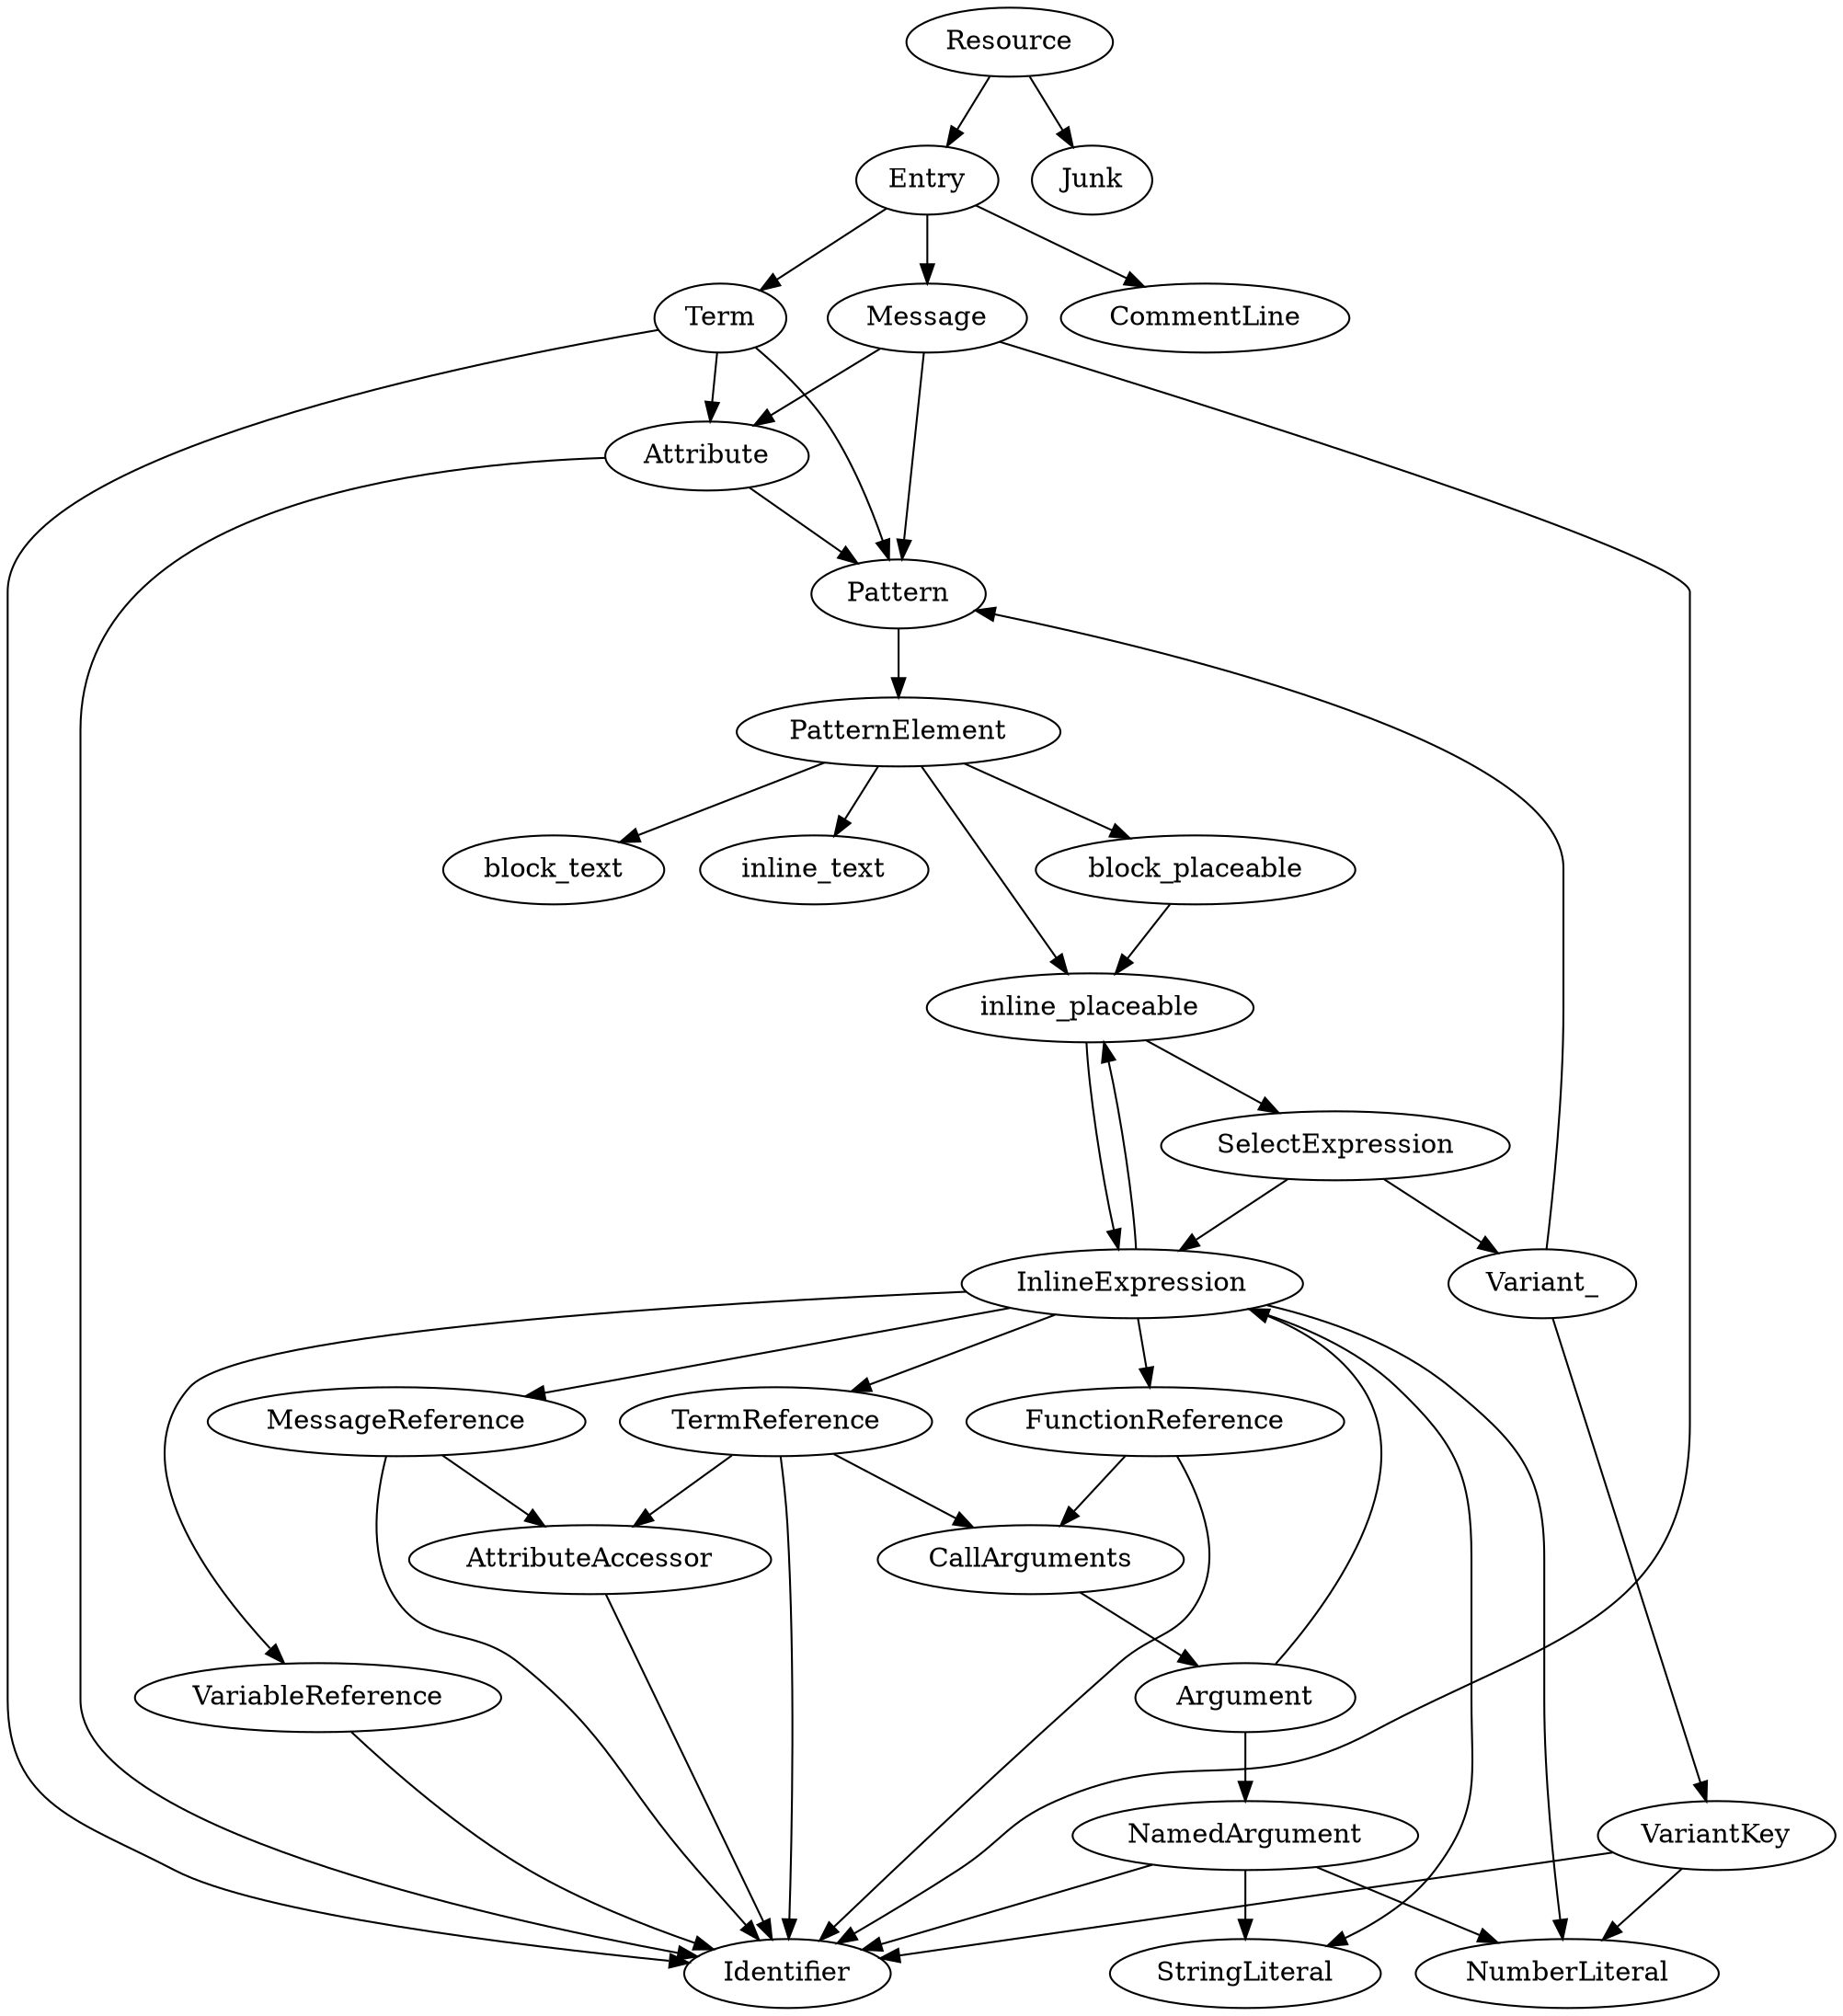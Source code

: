 digraph G {

Resource -> Entry
Resource -> Junk

Entry -> Message
Entry -> Term
Entry -> CommentLine

Message -> Identifier
Message -> Pattern
Message -> Attribute

Term -> Identifier
Term -> Pattern
Term -> Attribute

CommentLine

Junk

Attribute -> Identifier
Attribute -> Pattern

Pattern -> PatternElement

PatternElement -> inline_text
PatternElement -> block_text
PatternElement -> inline_placeable
PatternElement -> block_placeable

inline_placeable -> SelectExpression
inline_placeable -> InlineExpression

block_placeable -> inline_placeable

InlineExpression -> StringLiteral
InlineExpression -> NumberLiteral
InlineExpression -> FunctionReference
InlineExpression -> MessageReference
InlineExpression -> TermReference
InlineExpression -> VariableReference
InlineExpression -> inline_placeable

StringLiteral

NumberLiteral

FunctionReference -> Identifier
FunctionReference -> CallArguments

MessageReference -> Identifier
MessageReference -> AttributeAccessor

TermReference -> Identifier
TermReference -> AttributeAccessor
TermReference -> CallArguments

VariableReference -> Identifier

AttributeAccessor -> Identifier

CallArguments -> Argument

Argument -> NamedArgument
Argument -> InlineExpression

NamedArgument -> Identifier
NamedArgument -> StringLiteral
NamedArgument -> NumberLiteral

SelectExpression -> InlineExpression
SelectExpression -> Variant_

Variant_ -> VariantKey
Variant_ -> Pattern

VariantKey -> NumberLiteral
VariantKey -> Identifier

Identifier

}

